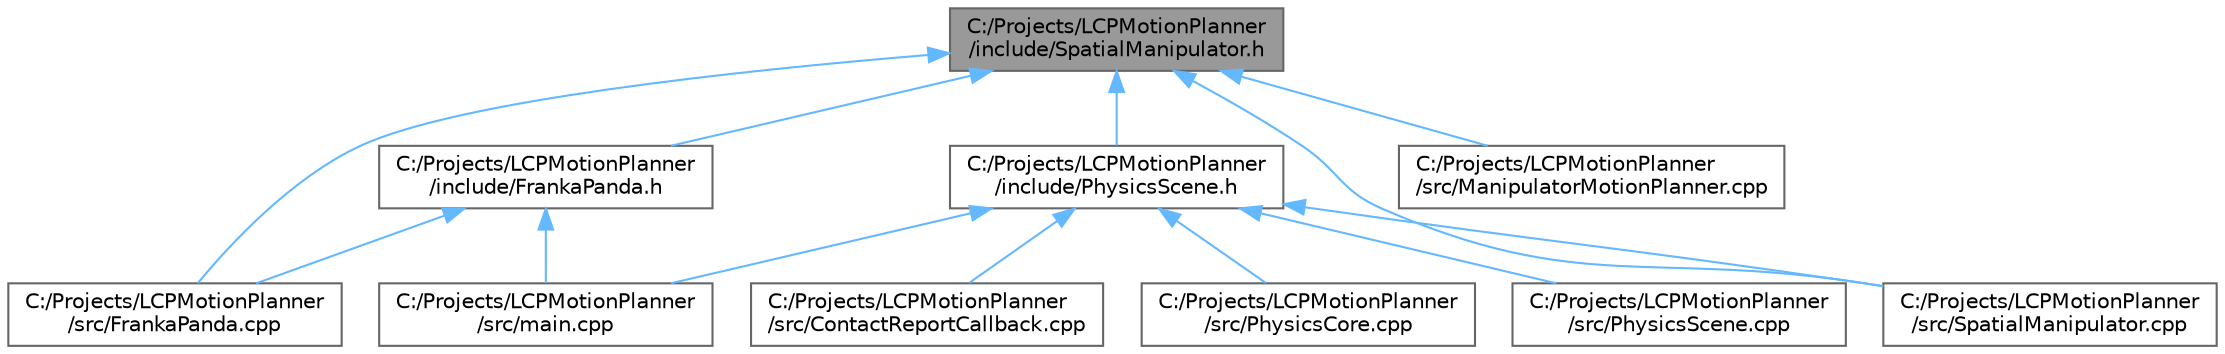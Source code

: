digraph "C:/Projects/LCPMotionPlanner/include/SpatialManipulator.h"
{
 // LATEX_PDF_SIZE
  bgcolor="transparent";
  edge [fontname=Helvetica,fontsize=10,labelfontname=Helvetica,labelfontsize=10];
  node [fontname=Helvetica,fontsize=10,shape=box,height=0.2,width=0.4];
  Node1 [label="C:/Projects/LCPMotionPlanner\l/include/SpatialManipulator.h",height=0.2,width=0.4,color="gray40", fillcolor="grey60", style="filled", fontcolor="black",tooltip=" "];
  Node1 -> Node2 [dir="back",color="steelblue1",style="solid"];
  Node2 [label="C:/Projects/LCPMotionPlanner\l/include/FrankaPanda.h",height=0.2,width=0.4,color="grey40", fillcolor="white", style="filled",URL="$_franka_panda_8h.html",tooltip=" "];
  Node2 -> Node3 [dir="back",color="steelblue1",style="solid"];
  Node3 [label="C:/Projects/LCPMotionPlanner\l/src/FrankaPanda.cpp",height=0.2,width=0.4,color="grey40", fillcolor="white", style="filled",URL="$_franka_panda_8cpp.html",tooltip=" "];
  Node2 -> Node4 [dir="back",color="steelblue1",style="solid"];
  Node4 [label="C:/Projects/LCPMotionPlanner\l/src/main.cpp",height=0.2,width=0.4,color="grey40", fillcolor="white", style="filled",URL="$main_8cpp.html",tooltip=" "];
  Node1 -> Node5 [dir="back",color="steelblue1",style="solid"];
  Node5 [label="C:/Projects/LCPMotionPlanner\l/include/PhysicsScene.h",height=0.2,width=0.4,color="grey40", fillcolor="white", style="filled",URL="$_physics_scene_8h.html",tooltip=" "];
  Node5 -> Node6 [dir="back",color="steelblue1",style="solid"];
  Node6 [label="C:/Projects/LCPMotionPlanner\l/src/ContactReportCallback.cpp",height=0.2,width=0.4,color="grey40", fillcolor="white", style="filled",URL="$_contact_report_callback_8cpp.html",tooltip=" "];
  Node5 -> Node7 [dir="back",color="steelblue1",style="solid"];
  Node7 [label="C:/Projects/LCPMotionPlanner\l/src/PhysicsCore.cpp",height=0.2,width=0.4,color="grey40", fillcolor="white", style="filled",URL="$_physics_core_8cpp.html",tooltip=" "];
  Node5 -> Node8 [dir="back",color="steelblue1",style="solid"];
  Node8 [label="C:/Projects/LCPMotionPlanner\l/src/PhysicsScene.cpp",height=0.2,width=0.4,color="grey40", fillcolor="white", style="filled",URL="$_physics_scene_8cpp.html",tooltip=" "];
  Node5 -> Node9 [dir="back",color="steelblue1",style="solid"];
  Node9 [label="C:/Projects/LCPMotionPlanner\l/src/SpatialManipulator.cpp",height=0.2,width=0.4,color="grey40", fillcolor="white", style="filled",URL="$_spatial_manipulator_8cpp.html",tooltip=" "];
  Node5 -> Node4 [dir="back",color="steelblue1",style="solid"];
  Node1 -> Node3 [dir="back",color="steelblue1",style="solid"];
  Node1 -> Node10 [dir="back",color="steelblue1",style="solid"];
  Node10 [label="C:/Projects/LCPMotionPlanner\l/src/ManipulatorMotionPlanner.cpp",height=0.2,width=0.4,color="grey40", fillcolor="white", style="filled",URL="$_manipulator_motion_planner_8cpp.html",tooltip=" "];
  Node1 -> Node9 [dir="back",color="steelblue1",style="solid"];
}
